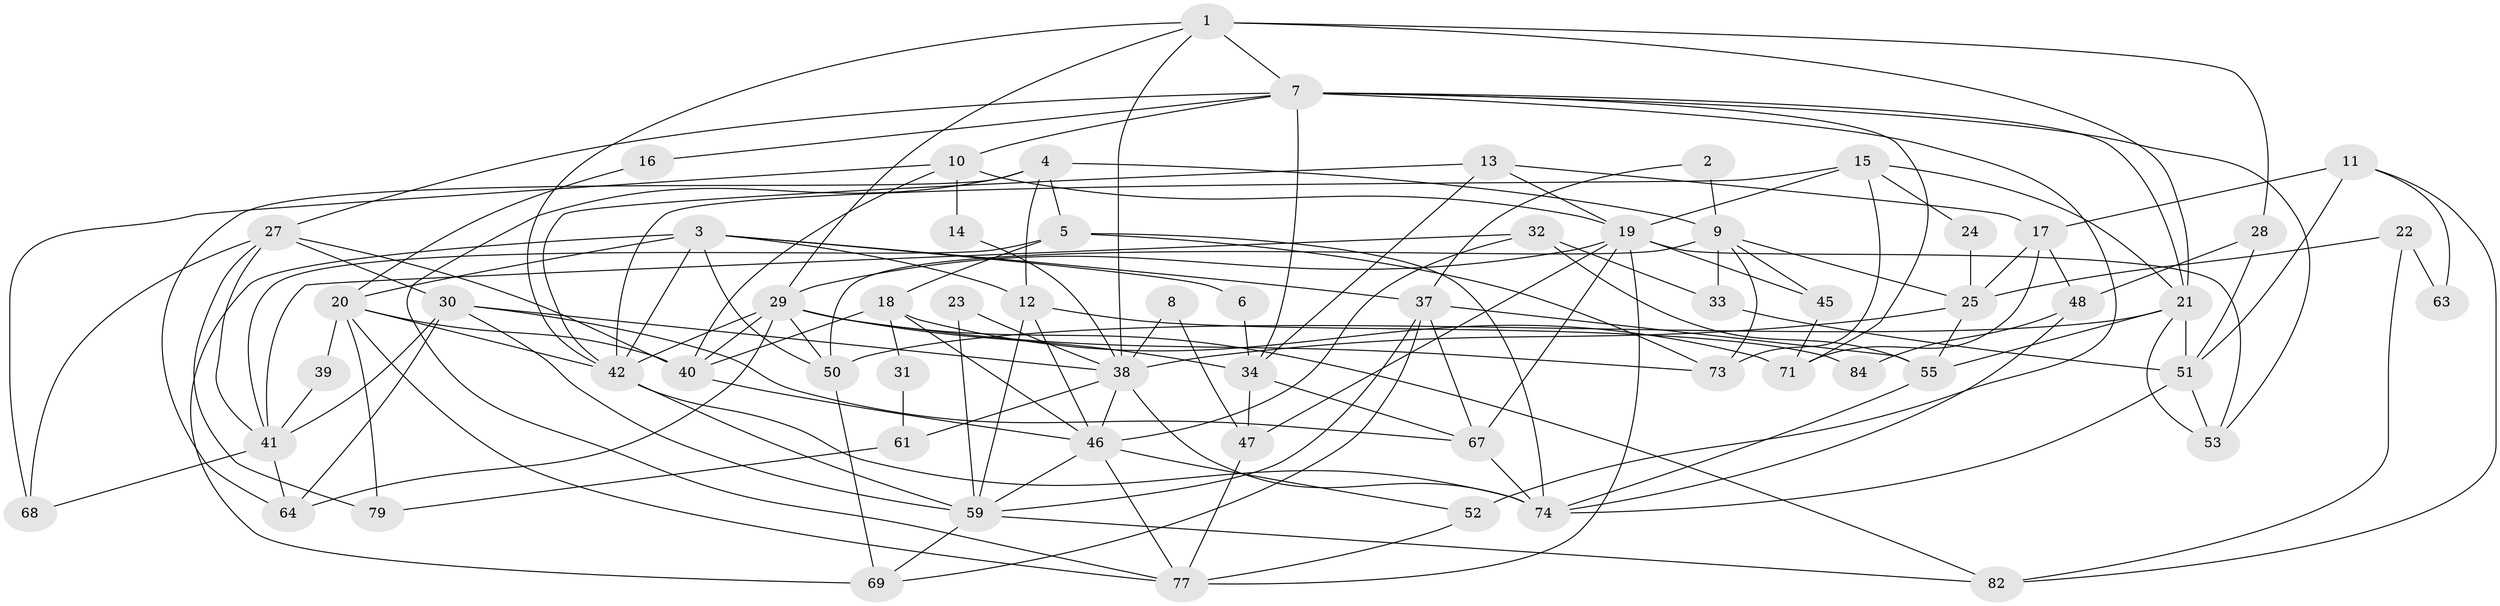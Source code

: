 // Generated by graph-tools (version 1.1) at 2025/52/02/27/25 19:52:02]
// undirected, 62 vertices, 148 edges
graph export_dot {
graph [start="1"]
  node [color=gray90,style=filled];
  1;
  2;
  3 [super="+58"];
  4;
  5 [super="+75"];
  6;
  7 [super="+80"];
  8;
  9 [super="+83"];
  10;
  11 [super="+66"];
  12 [super="+44"];
  13;
  14;
  15 [super="+35"];
  16;
  17 [super="+26"];
  18 [super="+49"];
  19 [super="+88"];
  20 [super="+86"];
  21 [super="+56"];
  22;
  23;
  24;
  25 [super="+81"];
  27 [super="+76"];
  28;
  29 [super="+36"];
  30 [super="+78"];
  31;
  32;
  33 [super="+89"];
  34 [super="+54"];
  37 [super="+72"];
  38 [super="+57"];
  39;
  40 [super="+43"];
  41 [super="+60"];
  42 [super="+87"];
  45;
  46 [super="+65"];
  47;
  48;
  50;
  51;
  52;
  53 [super="+62"];
  55;
  59 [super="+70"];
  61;
  63;
  64;
  67;
  68;
  69;
  71;
  73;
  74 [super="+85"];
  77;
  79;
  82;
  84;
  1 -- 7;
  1 -- 42;
  1 -- 28;
  1 -- 38;
  1 -- 29;
  1 -- 21;
  2 -- 37;
  2 -- 9;
  3 -- 50;
  3 -- 69;
  3 -- 42;
  3 -- 20;
  3 -- 6;
  3 -- 12;
  3 -- 37;
  4 -- 64;
  4 -- 12;
  4 -- 5 [weight=2];
  4 -- 77;
  4 -- 9;
  5 -- 41;
  5 -- 74;
  5 -- 73;
  5 -- 18;
  6 -- 34;
  7 -- 10;
  7 -- 52;
  7 -- 16;
  7 -- 34;
  7 -- 71;
  7 -- 27;
  7 -- 21;
  7 -- 53;
  8 -- 38;
  8 -- 47;
  9 -- 50;
  9 -- 33;
  9 -- 45;
  9 -- 25;
  9 -- 73;
  10 -- 68;
  10 -- 14;
  10 -- 19;
  10 -- 40;
  11 -- 82;
  11 -- 17 [weight=2];
  11 -- 63;
  11 -- 51;
  12 -- 59;
  12 -- 46;
  12 -- 84;
  13 -- 17;
  13 -- 42;
  13 -- 34;
  13 -- 19;
  14 -- 38;
  15 -- 73;
  15 -- 19;
  15 -- 21;
  15 -- 24;
  15 -- 42;
  16 -- 20;
  17 -- 48;
  17 -- 25;
  17 -- 71;
  18 -- 71;
  18 -- 46;
  18 -- 40;
  18 -- 31;
  19 -- 67;
  19 -- 77;
  19 -- 29;
  19 -- 45;
  19 -- 47;
  19 -- 53;
  20 -- 40;
  20 -- 77;
  20 -- 79;
  20 -- 39;
  20 -- 42;
  21 -- 55;
  21 -- 50;
  21 -- 51 [weight=2];
  21 -- 53;
  22 -- 82;
  22 -- 63;
  22 -- 25;
  23 -- 38;
  23 -- 59;
  24 -- 25;
  25 -- 55;
  25 -- 38;
  27 -- 40;
  27 -- 68;
  27 -- 79;
  27 -- 41;
  27 -- 30;
  28 -- 51;
  28 -- 48;
  29 -- 50;
  29 -- 82;
  29 -- 34;
  29 -- 42;
  29 -- 64;
  29 -- 73;
  29 -- 40;
  30 -- 38;
  30 -- 41;
  30 -- 64;
  30 -- 67;
  30 -- 59;
  31 -- 61;
  32 -- 55;
  32 -- 41;
  32 -- 46;
  32 -- 33;
  33 -- 51;
  34 -- 67;
  34 -- 47;
  37 -- 67;
  37 -- 59;
  37 -- 69;
  37 -- 55;
  38 -- 74;
  38 -- 61;
  38 -- 46;
  39 -- 41;
  40 -- 46;
  41 -- 64;
  41 -- 68;
  42 -- 59;
  42 -- 74;
  45 -- 71;
  46 -- 52;
  46 -- 77;
  46 -- 59;
  47 -- 77;
  48 -- 74;
  48 -- 84;
  50 -- 69;
  51 -- 74;
  51 -- 53;
  52 -- 77;
  55 -- 74;
  59 -- 82;
  59 -- 69;
  61 -- 79;
  67 -- 74;
}
